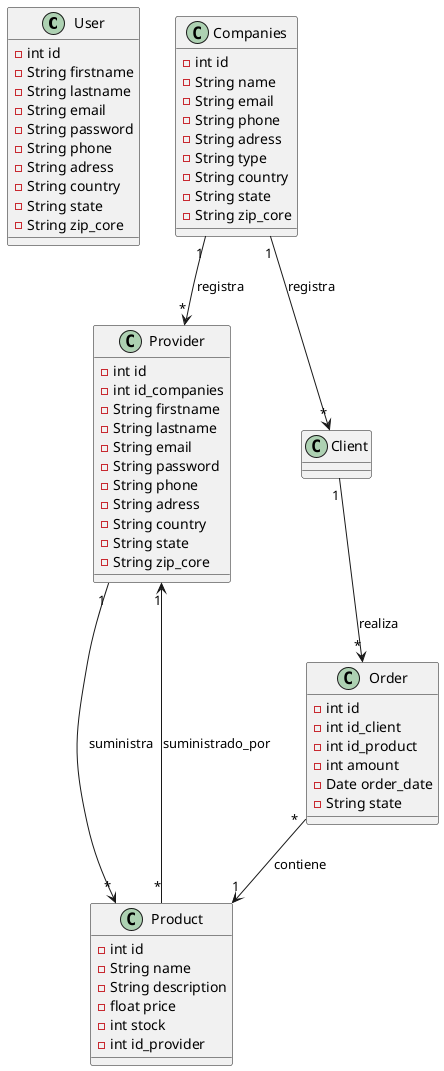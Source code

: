 @startuml DiagramaClases
class User {
  -int id
  -String firstname
  -String lastname
  -String email
  -String password
  -String phone
  -String adress
  -String country
  -String state
  -String zip_core
}

class Provider {
  -int id
  -int id_companies
  -String firstname
  -String lastname
  -String email
  -String password
  -String phone
  -String adress
  -String country
  -String state
  -String zip_core
}

class Companies {
  -int id
  -String name
  -String email
  -String phone
  -String adress
  -String type
  -String country
  -String state
  -String zip_core
}

class Product {
  -int id
  -String name
  -String description
  -float price
  -int stock
  -int id_provider
}

class Order {
  -int id
  -int id_client
  -int id_product
  -int amount
  -Date order_date
  -String state
}

Client "1" --> "*" Order : realiza
Order "*" --> "1" Product : contiene
Product "*" --> "1" Provider : suministrado_por
Provider "1" --> "*" Product : suministra
Companies "1" --> "*" Client : registra
Companies "1" --> "*" Provider : registra
@enduml
